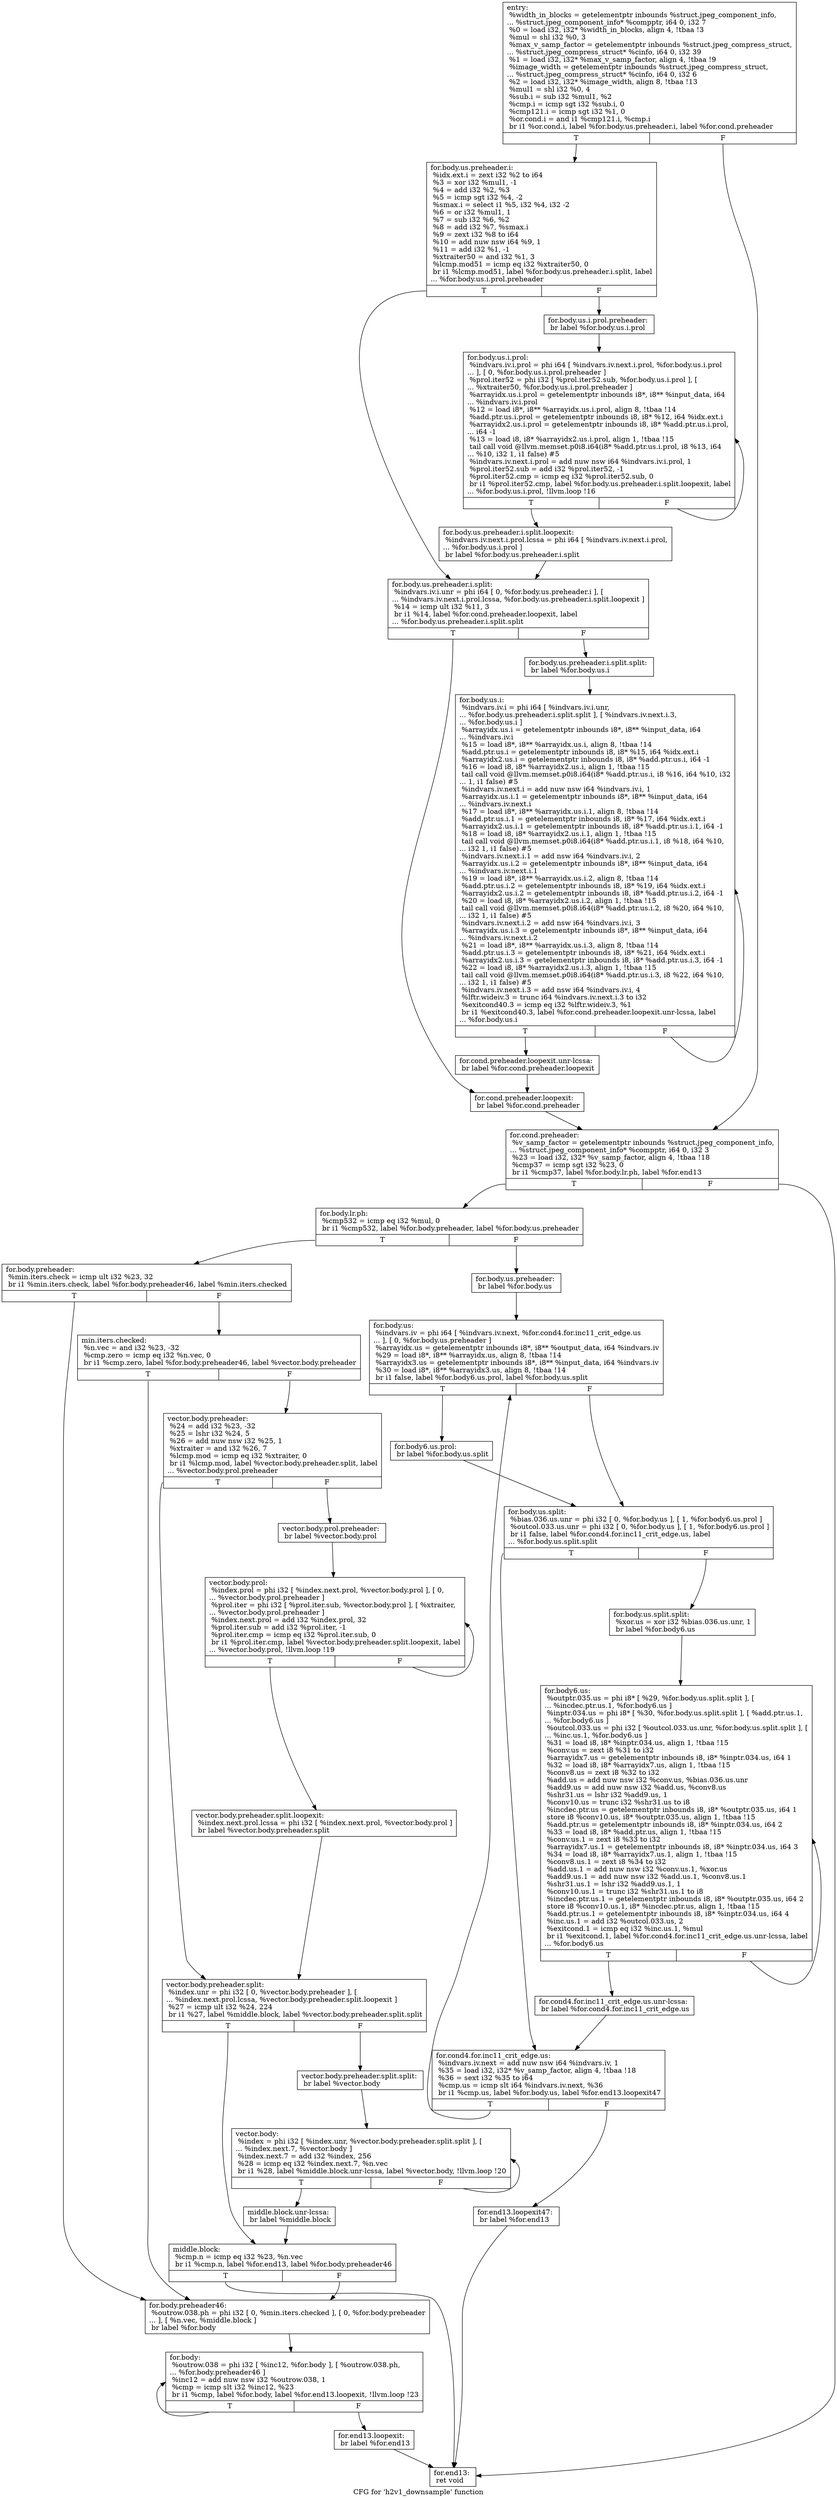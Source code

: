 digraph "CFG for 'h2v1_downsample' function" {
	label="CFG for 'h2v1_downsample' function";

	Node0x58ae230 [shape=record,label="{entry:\l  %width_in_blocks = getelementptr inbounds %struct.jpeg_component_info,\l... %struct.jpeg_component_info* %compptr, i64 0, i32 7\l  %0 = load i32, i32* %width_in_blocks, align 4, !tbaa !3\l  %mul = shl i32 %0, 3\l  %max_v_samp_factor = getelementptr inbounds %struct.jpeg_compress_struct,\l... %struct.jpeg_compress_struct* %cinfo, i64 0, i32 39\l  %1 = load i32, i32* %max_v_samp_factor, align 4, !tbaa !9\l  %image_width = getelementptr inbounds %struct.jpeg_compress_struct,\l... %struct.jpeg_compress_struct* %cinfo, i64 0, i32 6\l  %2 = load i32, i32* %image_width, align 8, !tbaa !13\l  %mul1 = shl i32 %0, 4\l  %sub.i = sub i32 %mul1, %2\l  %cmp.i = icmp sgt i32 %sub.i, 0\l  %cmp121.i = icmp sgt i32 %1, 0\l  %or.cond.i = and i1 %cmp121.i, %cmp.i\l  br i1 %or.cond.i, label %for.body.us.preheader.i, label %for.cond.preheader\l|{<s0>T|<s1>F}}"];
	Node0x58ae230:s0 -> Node0x58d2680;
	Node0x58ae230:s1 -> Node0x58d2760;
	Node0x58d2680 [shape=record,label="{for.body.us.preheader.i:                          \l  %idx.ext.i = zext i32 %2 to i64\l  %3 = xor i32 %mul1, -1\l  %4 = add i32 %2, %3\l  %5 = icmp sgt i32 %4, -2\l  %smax.i = select i1 %5, i32 %4, i32 -2\l  %6 = or i32 %mul1, 1\l  %7 = sub i32 %6, %2\l  %8 = add i32 %7, %smax.i\l  %9 = zext i32 %8 to i64\l  %10 = add nuw nsw i64 %9, 1\l  %11 = add i32 %1, -1\l  %xtraiter50 = and i32 %1, 3\l  %lcmp.mod51 = icmp eq i32 %xtraiter50, 0\l  br i1 %lcmp.mod51, label %for.body.us.preheader.i.split, label\l... %for.body.us.i.prol.preheader\l|{<s0>T|<s1>F}}"];
	Node0x58d2680:s0 -> Node0x58d29f0;
	Node0x58d2680:s1 -> Node0x58d30f0;
	Node0x58d30f0 [shape=record,label="{for.body.us.i.prol.preheader:                     \l  br label %for.body.us.i.prol\l}"];
	Node0x58d30f0 -> Node0x58d32a0;
	Node0x58d32a0 [shape=record,label="{for.body.us.i.prol:                               \l  %indvars.iv.i.prol = phi i64 [ %indvars.iv.next.i.prol, %for.body.us.i.prol\l... ], [ 0, %for.body.us.i.prol.preheader ]\l  %prol.iter52 = phi i32 [ %prol.iter52.sub, %for.body.us.i.prol ], [\l... %xtraiter50, %for.body.us.i.prol.preheader ]\l  %arrayidx.us.i.prol = getelementptr inbounds i8*, i8** %input_data, i64\l... %indvars.iv.i.prol\l  %12 = load i8*, i8** %arrayidx.us.i.prol, align 8, !tbaa !14\l  %add.ptr.us.i.prol = getelementptr inbounds i8, i8* %12, i64 %idx.ext.i\l  %arrayidx2.us.i.prol = getelementptr inbounds i8, i8* %add.ptr.us.i.prol,\l... i64 -1\l  %13 = load i8, i8* %arrayidx2.us.i.prol, align 1, !tbaa !15\l  tail call void @llvm.memset.p0i8.i64(i8* %add.ptr.us.i.prol, i8 %13, i64\l... %10, i32 1, i1 false) #5\l  %indvars.iv.next.i.prol = add nuw nsw i64 %indvars.iv.i.prol, 1\l  %prol.iter52.sub = add i32 %prol.iter52, -1\l  %prol.iter52.cmp = icmp eq i32 %prol.iter52.sub, 0\l  br i1 %prol.iter52.cmp, label %for.body.us.preheader.i.split.loopexit, label\l... %for.body.us.i.prol, !llvm.loop !16\l|{<s0>T|<s1>F}}"];
	Node0x58d32a0:s0 -> Node0x58d3e70;
	Node0x58d32a0:s1 -> Node0x58d32a0;
	Node0x58d3e70 [shape=record,label="{for.body.us.preheader.i.split.loopexit:           \l  %indvars.iv.next.i.prol.lcssa = phi i64 [ %indvars.iv.next.i.prol,\l... %for.body.us.i.prol ]\l  br label %for.body.us.preheader.i.split\l}"];
	Node0x58d3e70 -> Node0x58d29f0;
	Node0x58d29f0 [shape=record,label="{for.body.us.preheader.i.split:                    \l  %indvars.iv.i.unr = phi i64 [ 0, %for.body.us.preheader.i ], [\l... %indvars.iv.next.i.prol.lcssa, %for.body.us.preheader.i.split.loopexit ]\l  %14 = icmp ult i32 %11, 3\l  br i1 %14, label %for.cond.preheader.loopexit, label\l... %for.body.us.preheader.i.split.split\l|{<s0>T|<s1>F}}"];
	Node0x58d29f0:s0 -> Node0x58d4160;
	Node0x58d29f0:s1 -> Node0x58d4280;
	Node0x58d4280 [shape=record,label="{for.body.us.preheader.i.split.split:              \l  br label %for.body.us.i\l}"];
	Node0x58d4280 -> Node0x58d4430;
	Node0x58d4430 [shape=record,label="{for.body.us.i:                                    \l  %indvars.iv.i = phi i64 [ %indvars.iv.i.unr,\l... %for.body.us.preheader.i.split.split ], [ %indvars.iv.next.i.3,\l... %for.body.us.i ]\l  %arrayidx.us.i = getelementptr inbounds i8*, i8** %input_data, i64\l... %indvars.iv.i\l  %15 = load i8*, i8** %arrayidx.us.i, align 8, !tbaa !14\l  %add.ptr.us.i = getelementptr inbounds i8, i8* %15, i64 %idx.ext.i\l  %arrayidx2.us.i = getelementptr inbounds i8, i8* %add.ptr.us.i, i64 -1\l  %16 = load i8, i8* %arrayidx2.us.i, align 1, !tbaa !15\l  tail call void @llvm.memset.p0i8.i64(i8* %add.ptr.us.i, i8 %16, i64 %10, i32\l... 1, i1 false) #5\l  %indvars.iv.next.i = add nuw nsw i64 %indvars.iv.i, 1\l  %arrayidx.us.i.1 = getelementptr inbounds i8*, i8** %input_data, i64\l... %indvars.iv.next.i\l  %17 = load i8*, i8** %arrayidx.us.i.1, align 8, !tbaa !14\l  %add.ptr.us.i.1 = getelementptr inbounds i8, i8* %17, i64 %idx.ext.i\l  %arrayidx2.us.i.1 = getelementptr inbounds i8, i8* %add.ptr.us.i.1, i64 -1\l  %18 = load i8, i8* %arrayidx2.us.i.1, align 1, !tbaa !15\l  tail call void @llvm.memset.p0i8.i64(i8* %add.ptr.us.i.1, i8 %18, i64 %10,\l... i32 1, i1 false) #5\l  %indvars.iv.next.i.1 = add nsw i64 %indvars.iv.i, 2\l  %arrayidx.us.i.2 = getelementptr inbounds i8*, i8** %input_data, i64\l... %indvars.iv.next.i.1\l  %19 = load i8*, i8** %arrayidx.us.i.2, align 8, !tbaa !14\l  %add.ptr.us.i.2 = getelementptr inbounds i8, i8* %19, i64 %idx.ext.i\l  %arrayidx2.us.i.2 = getelementptr inbounds i8, i8* %add.ptr.us.i.2, i64 -1\l  %20 = load i8, i8* %arrayidx2.us.i.2, align 1, !tbaa !15\l  tail call void @llvm.memset.p0i8.i64(i8* %add.ptr.us.i.2, i8 %20, i64 %10,\l... i32 1, i1 false) #5\l  %indvars.iv.next.i.2 = add nsw i64 %indvars.iv.i, 3\l  %arrayidx.us.i.3 = getelementptr inbounds i8*, i8** %input_data, i64\l... %indvars.iv.next.i.2\l  %21 = load i8*, i8** %arrayidx.us.i.3, align 8, !tbaa !14\l  %add.ptr.us.i.3 = getelementptr inbounds i8, i8* %21, i64 %idx.ext.i\l  %arrayidx2.us.i.3 = getelementptr inbounds i8, i8* %add.ptr.us.i.3, i64 -1\l  %22 = load i8, i8* %arrayidx2.us.i.3, align 1, !tbaa !15\l  tail call void @llvm.memset.p0i8.i64(i8* %add.ptr.us.i.3, i8 %22, i64 %10,\l... i32 1, i1 false) #5\l  %indvars.iv.next.i.3 = add nsw i64 %indvars.iv.i, 4\l  %lftr.wideiv.3 = trunc i64 %indvars.iv.next.i.3 to i32\l  %exitcond40.3 = icmp eq i32 %lftr.wideiv.3, %1\l  br i1 %exitcond40.3, label %for.cond.preheader.loopexit.unr-lcssa, label\l... %for.body.us.i\l|{<s0>T|<s1>F}}"];
	Node0x58d4430:s0 -> Node0x58d5e90;
	Node0x58d4430:s1 -> Node0x58d4430;
	Node0x58d5e90 [shape=record,label="{for.cond.preheader.loopexit.unr-lcssa:            \l  br label %for.cond.preheader.loopexit\l}"];
	Node0x58d5e90 -> Node0x58d4160;
	Node0x58d4160 [shape=record,label="{for.cond.preheader.loopexit:                      \l  br label %for.cond.preheader\l}"];
	Node0x58d4160 -> Node0x58d2760;
	Node0x58d2760 [shape=record,label="{for.cond.preheader:                               \l  %v_samp_factor = getelementptr inbounds %struct.jpeg_component_info,\l... %struct.jpeg_component_info* %compptr, i64 0, i32 3\l  %23 = load i32, i32* %v_samp_factor, align 4, !tbaa !18\l  %cmp37 = icmp sgt i32 %23, 0\l  br i1 %cmp37, label %for.body.lr.ph, label %for.end13\l|{<s0>T|<s1>F}}"];
	Node0x58d2760:s0 -> Node0x58c2360;
	Node0x58d2760:s1 -> Node0x58c2410;
	Node0x58c2360 [shape=record,label="{for.body.lr.ph:                                   \l  %cmp532 = icmp eq i32 %mul, 0\l  br i1 %cmp532, label %for.body.preheader, label %for.body.us.preheader\l|{<s0>T|<s1>F}}"];
	Node0x58c2360:s0 -> Node0x58c25d0;
	Node0x58c2360:s1 -> Node0x58c2650;
	Node0x58c2650 [shape=record,label="{for.body.us.preheader:                            \l  br label %for.body.us\l}"];
	Node0x58c2650 -> Node0x58c27c0;
	Node0x58c25d0 [shape=record,label="{for.body.preheader:                               \l  %min.iters.check = icmp ult i32 %23, 32\l  br i1 %min.iters.check, label %for.body.preheader46, label %min.iters.checked\l|{<s0>T|<s1>F}}"];
	Node0x58c25d0:s0 -> Node0x58c29c0;
	Node0x58c25d0:s1 -> Node0x58c2a40;
	Node0x58c29c0 [shape=record,label="{for.body.preheader46:                             \l  %outrow.038.ph = phi i32 [ 0, %min.iters.checked ], [ 0, %for.body.preheader\l... ], [ %n.vec, %middle.block ]\l  br label %for.body\l}"];
	Node0x58c29c0 -> Node0x58c2da0;
	Node0x58c2a40 [shape=record,label="{min.iters.checked:                                \l  %n.vec = and i32 %23, -32\l  %cmp.zero = icmp eq i32 %n.vec, 0\l  br i1 %cmp.zero, label %for.body.preheader46, label %vector.body.preheader\l|{<s0>T|<s1>F}}"];
	Node0x58c2a40:s0 -> Node0x58c29c0;
	Node0x58c2a40:s1 -> Node0x58c3080;
	Node0x58c3080 [shape=record,label="{vector.body.preheader:                            \l  %24 = add i32 %23, -32\l  %25 = lshr i32 %24, 5\l  %26 = add nuw nsw i32 %25, 1\l  %xtraiter = and i32 %26, 7\l  %lcmp.mod = icmp eq i32 %xtraiter, 0\l  br i1 %lcmp.mod, label %vector.body.preheader.split, label\l... %vector.body.prol.preheader\l|{<s0>T|<s1>F}}"];
	Node0x58c3080:s0 -> Node0x58c3470;
	Node0x58c3080:s1 -> Node0x58c34f0;
	Node0x58c34f0 [shape=record,label="{vector.body.prol.preheader:                       \l  br label %vector.body.prol\l}"];
	Node0x58c34f0 -> Node0x58c3640;
	Node0x58c3640 [shape=record,label="{vector.body.prol:                                 \l  %index.prol = phi i32 [ %index.next.prol, %vector.body.prol ], [ 0,\l... %vector.body.prol.preheader ]\l  %prol.iter = phi i32 [ %prol.iter.sub, %vector.body.prol ], [ %xtraiter,\l... %vector.body.prol.preheader ]\l  %index.next.prol = add i32 %index.prol, 32\l  %prol.iter.sub = add i32 %prol.iter, -1\l  %prol.iter.cmp = icmp eq i32 %prol.iter.sub, 0\l  br i1 %prol.iter.cmp, label %vector.body.preheader.split.loopexit, label\l... %vector.body.prol, !llvm.loop !19\l|{<s0>T|<s1>F}}"];
	Node0x58c3640:s0 -> Node0x58c3ba0;
	Node0x58c3640:s1 -> Node0x58c3640;
	Node0x58c3ba0 [shape=record,label="{vector.body.preheader.split.loopexit:             \l  %index.next.prol.lcssa = phi i32 [ %index.next.prol, %vector.body.prol ]\l  br label %vector.body.preheader.split\l}"];
	Node0x58c3ba0 -> Node0x58c3470;
	Node0x58c3470 [shape=record,label="{vector.body.preheader.split:                      \l  %index.unr = phi i32 [ 0, %vector.body.preheader ], [\l... %index.next.prol.lcssa, %vector.body.preheader.split.loopexit ]\l  %27 = icmp ult i32 %24, 224\l  br i1 %27, label %middle.block, label %vector.body.preheader.split.split\l|{<s0>T|<s1>F}}"];
	Node0x58c3470:s0 -> Node0x58c2bf0;
	Node0x58c3470:s1 -> Node0x58c3ef0;
	Node0x58c3ef0 [shape=record,label="{vector.body.preheader.split.split:                \l  br label %vector.body\l}"];
	Node0x58c3ef0 -> Node0x58c4070;
	Node0x58c4070 [shape=record,label="{vector.body:                                      \l  %index = phi i32 [ %index.unr, %vector.body.preheader.split.split ], [\l... %index.next.7, %vector.body ]\l  %index.next.7 = add i32 %index, 256\l  %28 = icmp eq i32 %index.next.7, %n.vec\l  br i1 %28, label %middle.block.unr-lcssa, label %vector.body, !llvm.loop !20\l|{<s0>T|<s1>F}}"];
	Node0x58c4070:s0 -> Node0x58da130;
	Node0x58c4070:s1 -> Node0x58c4070;
	Node0x58da130 [shape=record,label="{middle.block.unr-lcssa:                           \l  br label %middle.block\l}"];
	Node0x58da130 -> Node0x58c2bf0;
	Node0x58c2bf0 [shape=record,label="{middle.block:                                     \l  %cmp.n = icmp eq i32 %23, %n.vec\l  br i1 %cmp.n, label %for.end13, label %for.body.preheader46\l|{<s0>T|<s1>F}}"];
	Node0x58c2bf0:s0 -> Node0x58c2410;
	Node0x58c2bf0:s1 -> Node0x58c29c0;
	Node0x58c27c0 [shape=record,label="{for.body.us:                                      \l  %indvars.iv = phi i64 [ %indvars.iv.next, %for.cond4.for.inc11_crit_edge.us\l... ], [ 0, %for.body.us.preheader ]\l  %arrayidx.us = getelementptr inbounds i8*, i8** %output_data, i64 %indvars.iv\l  %29 = load i8*, i8** %arrayidx.us, align 8, !tbaa !14\l  %arrayidx3.us = getelementptr inbounds i8*, i8** %input_data, i64 %indvars.iv\l  %30 = load i8*, i8** %arrayidx3.us, align 8, !tbaa !14\l  br i1 false, label %for.body6.us.prol, label %for.body.us.split\l|{<s0>T|<s1>F}}"];
	Node0x58c27c0:s0 -> Node0x58d53c0;
	Node0x58c27c0:s1 -> Node0x58d54c0;
	Node0x58d53c0 [shape=record,label="{for.body6.us.prol:                                \l  br label %for.body.us.split\l}"];
	Node0x58d53c0 -> Node0x58d54c0;
	Node0x58d54c0 [shape=record,label="{for.body.us.split:                                \l  %bias.036.us.unr = phi i32 [ 0, %for.body.us ], [ 1, %for.body6.us.prol ]\l  %outcol.033.us.unr = phi i32 [ 0, %for.body.us ], [ 1, %for.body6.us.prol ]\l  br i1 false, label %for.cond4.for.inc11_crit_edge.us, label\l... %for.body.us.split.split\l|{<s0>T|<s1>F}}"];
	Node0x58d54c0:s0 -> Node0x58da4d0;
	Node0x58d54c0:s1 -> Node0x58d5810;
	Node0x58d5810 [shape=record,label="{for.body.us.split.split:                          \l  %xor.us = xor i32 %bias.036.us.unr, 1\l  br label %for.body6.us\l}"];
	Node0x58d5810 -> Node0x58d58f0;
	Node0x58d58f0 [shape=record,label="{for.body6.us:                                     \l  %outptr.035.us = phi i8* [ %29, %for.body.us.split.split ], [\l... %incdec.ptr.us.1, %for.body6.us ]\l  %inptr.034.us = phi i8* [ %30, %for.body.us.split.split ], [ %add.ptr.us.1,\l... %for.body6.us ]\l  %outcol.033.us = phi i32 [ %outcol.033.us.unr, %for.body.us.split.split ], [\l... %inc.us.1, %for.body6.us ]\l  %31 = load i8, i8* %inptr.034.us, align 1, !tbaa !15\l  %conv.us = zext i8 %31 to i32\l  %arrayidx7.us = getelementptr inbounds i8, i8* %inptr.034.us, i64 1\l  %32 = load i8, i8* %arrayidx7.us, align 1, !tbaa !15\l  %conv8.us = zext i8 %32 to i32\l  %add.us = add nuw nsw i32 %conv.us, %bias.036.us.unr\l  %add9.us = add nuw nsw i32 %add.us, %conv8.us\l  %shr31.us = lshr i32 %add9.us, 1\l  %conv10.us = trunc i32 %shr31.us to i8\l  %incdec.ptr.us = getelementptr inbounds i8, i8* %outptr.035.us, i64 1\l  store i8 %conv10.us, i8* %outptr.035.us, align 1, !tbaa !15\l  %add.ptr.us = getelementptr inbounds i8, i8* %inptr.034.us, i64 2\l  %33 = load i8, i8* %add.ptr.us, align 1, !tbaa !15\l  %conv.us.1 = zext i8 %33 to i32\l  %arrayidx7.us.1 = getelementptr inbounds i8, i8* %inptr.034.us, i64 3\l  %34 = load i8, i8* %arrayidx7.us.1, align 1, !tbaa !15\l  %conv8.us.1 = zext i8 %34 to i32\l  %add.us.1 = add nuw nsw i32 %conv.us.1, %xor.us\l  %add9.us.1 = add nuw nsw i32 %add.us.1, %conv8.us.1\l  %shr31.us.1 = lshr i32 %add9.us.1, 1\l  %conv10.us.1 = trunc i32 %shr31.us.1 to i8\l  %incdec.ptr.us.1 = getelementptr inbounds i8, i8* %outptr.035.us, i64 2\l  store i8 %conv10.us.1, i8* %incdec.ptr.us, align 1, !tbaa !15\l  %add.ptr.us.1 = getelementptr inbounds i8, i8* %inptr.034.us, i64 4\l  %inc.us.1 = add i32 %outcol.033.us, 2\l  %exitcond.1 = icmp eq i32 %inc.us.1, %mul\l  br i1 %exitcond.1, label %for.cond4.for.inc11_crit_edge.us.unr-lcssa, label\l... %for.body6.us\l|{<s0>T|<s1>F}}"];
	Node0x58d58f0:s0 -> Node0x58dca00;
	Node0x58d58f0:s1 -> Node0x58d58f0;
	Node0x58dca00 [shape=record,label="{for.cond4.for.inc11_crit_edge.us.unr-lcssa:       \l  br label %for.cond4.for.inc11_crit_edge.us\l}"];
	Node0x58dca00 -> Node0x58da4d0;
	Node0x58da4d0 [shape=record,label="{for.cond4.for.inc11_crit_edge.us:                 \l  %indvars.iv.next = add nuw nsw i64 %indvars.iv, 1\l  %35 = load i32, i32* %v_samp_factor, align 4, !tbaa !18\l  %36 = sext i32 %35 to i64\l  %cmp.us = icmp slt i64 %indvars.iv.next, %36\l  br i1 %cmp.us, label %for.body.us, label %for.end13.loopexit47\l|{<s0>T|<s1>F}}"];
	Node0x58da4d0:s0 -> Node0x58c27c0;
	Node0x58da4d0:s1 -> Node0x58dcc80;
	Node0x58c2da0 [shape=record,label="{for.body:                                         \l  %outrow.038 = phi i32 [ %inc12, %for.body ], [ %outrow.038.ph,\l... %for.body.preheader46 ]\l  %inc12 = add nuw nsw i32 %outrow.038, 1\l  %cmp = icmp slt i32 %inc12, %23\l  br i1 %cmp, label %for.body, label %for.end13.loopexit, !llvm.loop !23\l|{<s0>T|<s1>F}}"];
	Node0x58c2da0:s0 -> Node0x58c2da0;
	Node0x58c2da0:s1 -> Node0x58dcf40;
	Node0x58dcf40 [shape=record,label="{for.end13.loopexit:                               \l  br label %for.end13\l}"];
	Node0x58dcf40 -> Node0x58c2410;
	Node0x58dcc80 [shape=record,label="{for.end13.loopexit47:                             \l  br label %for.end13\l}"];
	Node0x58dcc80 -> Node0x58c2410;
	Node0x58c2410 [shape=record,label="{for.end13:                                        \l  ret void\l}"];
}
